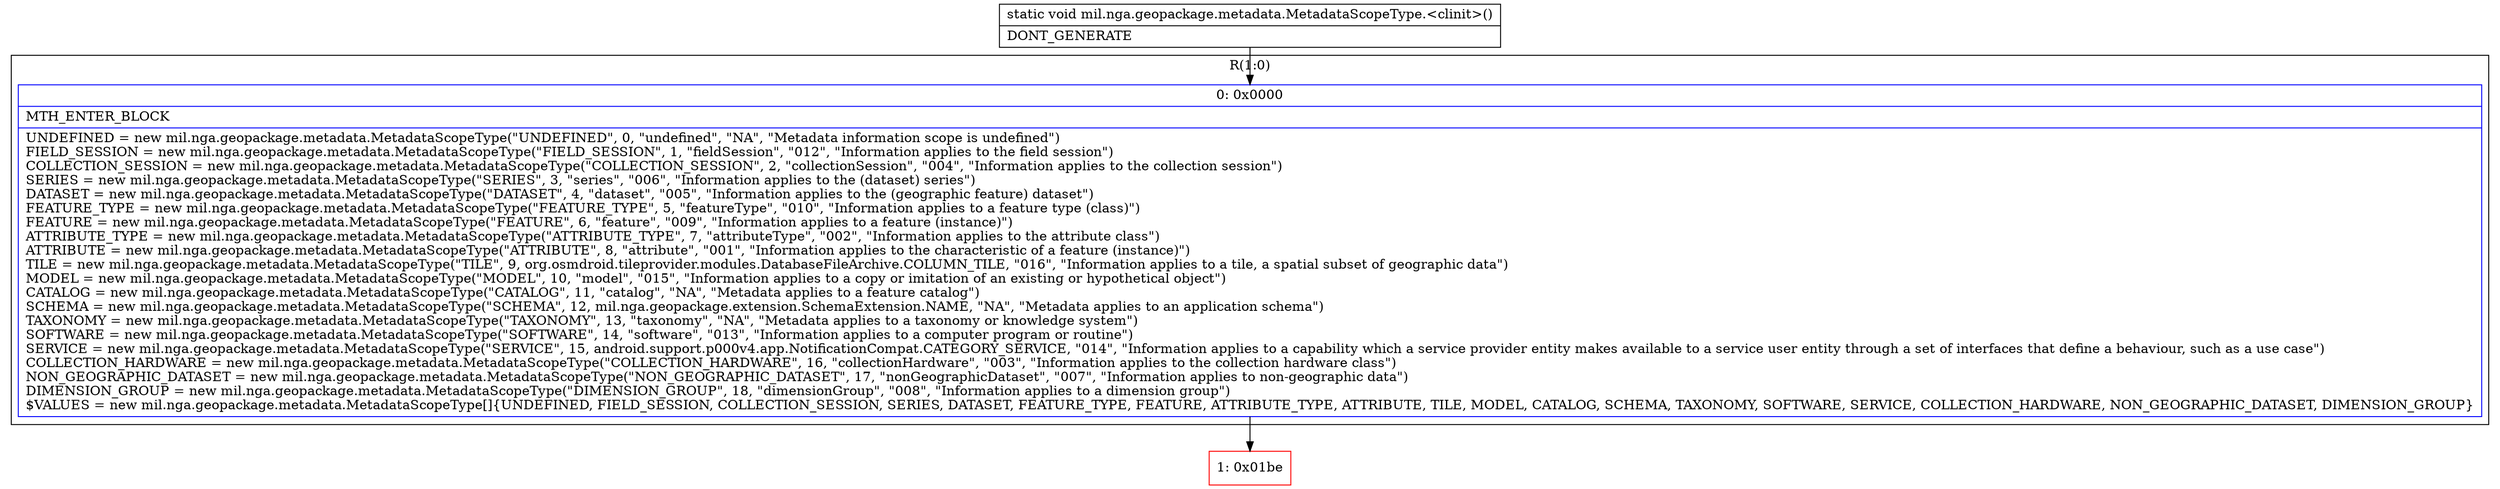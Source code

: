 digraph "CFG formil.nga.geopackage.metadata.MetadataScopeType.\<clinit\>()V" {
subgraph cluster_Region_197045462 {
label = "R(1:0)";
node [shape=record,color=blue];
Node_0 [shape=record,label="{0\:\ 0x0000|MTH_ENTER_BLOCK\l|UNDEFINED = new mil.nga.geopackage.metadata.MetadataScopeType(\"UNDEFINED\", 0, \"undefined\", \"NA\", \"Metadata information scope is undefined\")\lFIELD_SESSION = new mil.nga.geopackage.metadata.MetadataScopeType(\"FIELD_SESSION\", 1, \"fieldSession\", \"012\", \"Information applies to the field session\")\lCOLLECTION_SESSION = new mil.nga.geopackage.metadata.MetadataScopeType(\"COLLECTION_SESSION\", 2, \"collectionSession\", \"004\", \"Information applies to the collection session\")\lSERIES = new mil.nga.geopackage.metadata.MetadataScopeType(\"SERIES\", 3, \"series\", \"006\", \"Information applies to the (dataset) series\")\lDATASET = new mil.nga.geopackage.metadata.MetadataScopeType(\"DATASET\", 4, \"dataset\", \"005\", \"Information applies to the (geographic feature) dataset\")\lFEATURE_TYPE = new mil.nga.geopackage.metadata.MetadataScopeType(\"FEATURE_TYPE\", 5, \"featureType\", \"010\", \"Information applies to a feature type (class)\")\lFEATURE = new mil.nga.geopackage.metadata.MetadataScopeType(\"FEATURE\", 6, \"feature\", \"009\", \"Information applies to a feature (instance)\")\lATTRIBUTE_TYPE = new mil.nga.geopackage.metadata.MetadataScopeType(\"ATTRIBUTE_TYPE\", 7, \"attributeType\", \"002\", \"Information applies to the attribute class\")\lATTRIBUTE = new mil.nga.geopackage.metadata.MetadataScopeType(\"ATTRIBUTE\", 8, \"attribute\", \"001\", \"Information applies to the characteristic of a feature (instance)\")\lTILE = new mil.nga.geopackage.metadata.MetadataScopeType(\"TILE\", 9, org.osmdroid.tileprovider.modules.DatabaseFileArchive.COLUMN_TILE, \"016\", \"Information applies to a tile, a spatial subset of geographic data\")\lMODEL = new mil.nga.geopackage.metadata.MetadataScopeType(\"MODEL\", 10, \"model\", \"015\", \"Information applies to a copy or imitation of an existing or hypothetical object\")\lCATALOG = new mil.nga.geopackage.metadata.MetadataScopeType(\"CATALOG\", 11, \"catalog\", \"NA\", \"Metadata applies to a feature catalog\")\lSCHEMA = new mil.nga.geopackage.metadata.MetadataScopeType(\"SCHEMA\", 12, mil.nga.geopackage.extension.SchemaExtension.NAME, \"NA\", \"Metadata applies to an application schema\")\lTAXONOMY = new mil.nga.geopackage.metadata.MetadataScopeType(\"TAXONOMY\", 13, \"taxonomy\", \"NA\", \"Metadata applies to a taxonomy or knowledge system\")\lSOFTWARE = new mil.nga.geopackage.metadata.MetadataScopeType(\"SOFTWARE\", 14, \"software\", \"013\", \"Information applies to a computer program or routine\")\lSERVICE = new mil.nga.geopackage.metadata.MetadataScopeType(\"SERVICE\", 15, android.support.p000v4.app.NotificationCompat.CATEGORY_SERVICE, \"014\", \"Information applies to a capability which a service provider entity makes available to a service user entity through a set of interfaces that define a behaviour, such as a use case\")\lCOLLECTION_HARDWARE = new mil.nga.geopackage.metadata.MetadataScopeType(\"COLLECTION_HARDWARE\", 16, \"collectionHardware\", \"003\", \"Information applies to the collection hardware class\")\lNON_GEOGRAPHIC_DATASET = new mil.nga.geopackage.metadata.MetadataScopeType(\"NON_GEOGRAPHIC_DATASET\", 17, \"nonGeographicDataset\", \"007\", \"Information applies to non\-geographic data\")\lDIMENSION_GROUP = new mil.nga.geopackage.metadata.MetadataScopeType(\"DIMENSION_GROUP\", 18, \"dimensionGroup\", \"008\", \"Information applies to a dimension group\")\l$VALUES = new mil.nga.geopackage.metadata.MetadataScopeType[]\{UNDEFINED, FIELD_SESSION, COLLECTION_SESSION, SERIES, DATASET, FEATURE_TYPE, FEATURE, ATTRIBUTE_TYPE, ATTRIBUTE, TILE, MODEL, CATALOG, SCHEMA, TAXONOMY, SOFTWARE, SERVICE, COLLECTION_HARDWARE, NON_GEOGRAPHIC_DATASET, DIMENSION_GROUP\}\l}"];
}
Node_1 [shape=record,color=red,label="{1\:\ 0x01be}"];
MethodNode[shape=record,label="{static void mil.nga.geopackage.metadata.MetadataScopeType.\<clinit\>()  | DONT_GENERATE\l}"];
MethodNode -> Node_0;
Node_0 -> Node_1;
}

